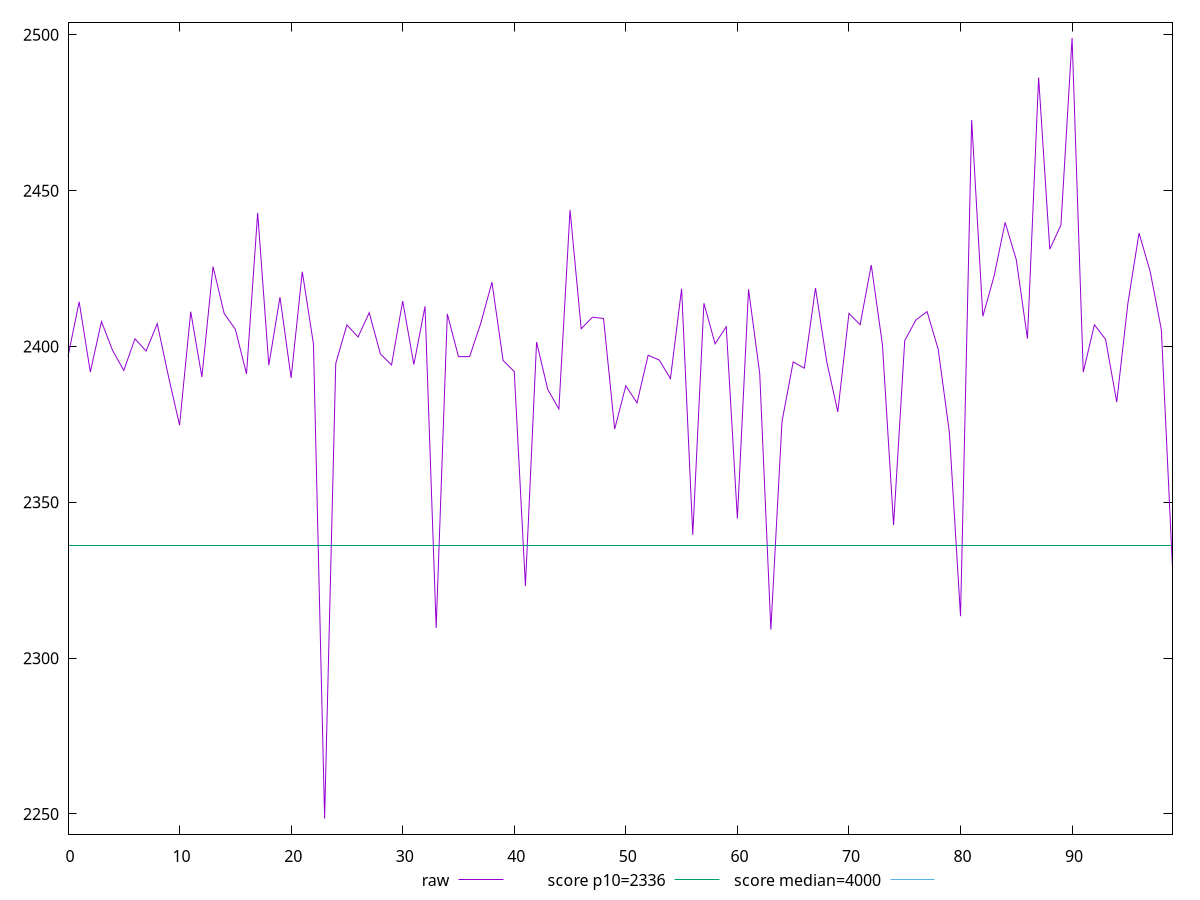 reset

$raw <<EOF
0 2396.8124999999995
1 2414.3475
2 2391.8099999999995
3 2407.9919999999997
4 2398.7025
5 2392.3050000000003
6 2402.475
7 2398.545
8 2407.33125
9 2390.4825
10 2374.7625
11 2411.1675000000005
12 2390.2125000000005
13 2425.63425
14 2410.5825
15 2405.5425000000005
16 2391.2175000000007
17 2442.9
18 2394.00825
19 2415.8475
20 2389.9125000000004
21 2424.0180000000005
22 2400.795
23 2248.5371
24 2394.5625
25 2406.93
26 2403.0449999999996
27 2410.8599999999997
28 2397.62325
29 2394.0825
30 2414.565
31 2394.2174999999997
32 2412.87
33 2309.6850000000004
34 2410.455
35 2396.7375
36 2396.7675
37 2407.4744999999994
38 2420.625
39 2395.5299999999997
40 2391.9599999999996
41 2323.1625
42 2401.4227499999997
43 2386.2375
44 2379.96
45 2443.8225
46 2405.6775
47 2409.3959999999997
48 2409.0075
49 2373.5024999999996
50 2387.4000000000005
51 2381.8875000000003
52 2397.205499999999
53 2395.6424999999995
54 2389.695
55 2418.54
56 2339.565
57 2413.8990000000003
58 2400.8625
59 2406.352499999999
60 2344.7775
61 2418.345
62 2391.42675
63 2309.1675000000005
64 2375.9475
65 2395.0575
66 2393.0474999999997
67 2418.77025
68 2395.2525
69 2379.0299999999997
70 2410.6275000000005
71 2406.9825
72 2426.14125
73 2400.585
74 2342.7225
75 2401.8975
76 2408.4975
77 2411.2124999999996
78 2399.1179999999995
79 2372.4375
80 2313.4725
81 2472.675
82 2409.6899999999996
83 2422.4625
84 2439.8175
85 2427.7799999999997
86 2402.5125000000003
87 2486.3025
88 2431.2375
89 2438.955
90 2499.0225
91 2391.7875000000004
92 2406.95985
93 2402.3025
94 2382.165
95 2413.8149999999996
96 2436.3975000000005
97 2424.0375
98 2405.4187499999994
99 2328.9674999999997
EOF

set key outside below
set xrange [0:99]
set yrange [2243.527392:2504.032208]
set trange [2243.527392:2504.032208]
set terminal svg size 640, 500 enhanced background rgb 'white'
set output "report_00022_2021-02-20T12:08:46.964Z/first-contentful-paint/samples/pages+cached+noadtech+nomedia/raw/values.svg"

plot $raw title "raw" with line, \
     2336 title "score p10=2336", \
     4000 title "score median=4000"

reset
